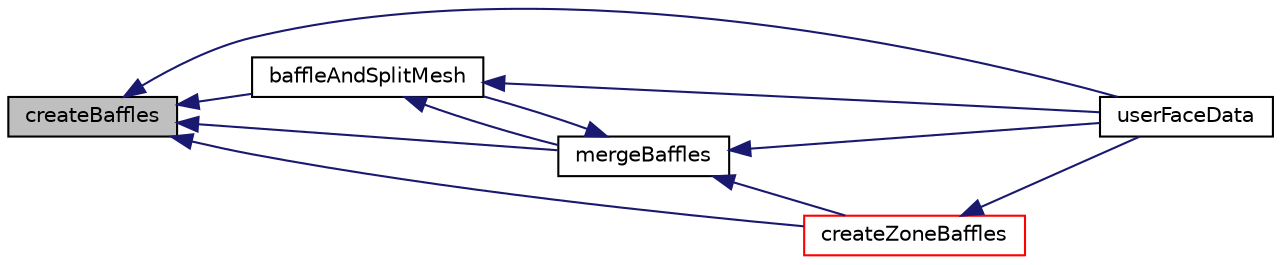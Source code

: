 digraph "createBaffles"
{
  bgcolor="transparent";
  edge [fontname="Helvetica",fontsize="10",labelfontname="Helvetica",labelfontsize="10"];
  node [fontname="Helvetica",fontsize="10",shape=record];
  rankdir="LR";
  Node1 [label="createBaffles",height=0.2,width=0.4,color="black", fillcolor="grey75", style="filled", fontcolor="black"];
  Node1 -> Node2 [dir="back",color="midnightblue",fontsize="10",style="solid",fontname="Helvetica"];
  Node2 [label="baffleAndSplitMesh",height=0.2,width=0.4,color="black",URL="$a01503.html#acb8d36155594ec3a96e6b94925c85881",tooltip="Split off unreachable areas of mesh. "];
  Node2 -> Node3 [dir="back",color="midnightblue",fontsize="10",style="solid",fontname="Helvetica"];
  Node3 [label="mergeBaffles",height=0.2,width=0.4,color="black",URL="$a01503.html#aa959f1ef1377d3a4eaac5ff099280e50",tooltip="Merge baffles. Gets pairs of faces. "];
  Node3 -> Node4 [dir="back",color="midnightblue",fontsize="10",style="solid",fontname="Helvetica"];
  Node4 [label="userFaceData",height=0.2,width=0.4,color="black",URL="$a01503.html#a2cb6efa4184bedfbed60b069881c26a3"];
  Node3 -> Node5 [dir="back",color="midnightblue",fontsize="10",style="solid",fontname="Helvetica"];
  Node5 [label="createZoneBaffles",height=0.2,width=0.4,color="red",URL="$a01503.html#a79af0bcc267d8fda8b3f4e683cac915b",tooltip="Create baffles for faces straddling zoned surfaces. Return. "];
  Node5 -> Node4 [dir="back",color="midnightblue",fontsize="10",style="solid",fontname="Helvetica"];
  Node3 -> Node2 [dir="back",color="midnightblue",fontsize="10",style="solid",fontname="Helvetica"];
  Node2 -> Node4 [dir="back",color="midnightblue",fontsize="10",style="solid",fontname="Helvetica"];
  Node1 -> Node5 [dir="back",color="midnightblue",fontsize="10",style="solid",fontname="Helvetica"];
  Node1 -> Node3 [dir="back",color="midnightblue",fontsize="10",style="solid",fontname="Helvetica"];
  Node1 -> Node4 [dir="back",color="midnightblue",fontsize="10",style="solid",fontname="Helvetica"];
}
